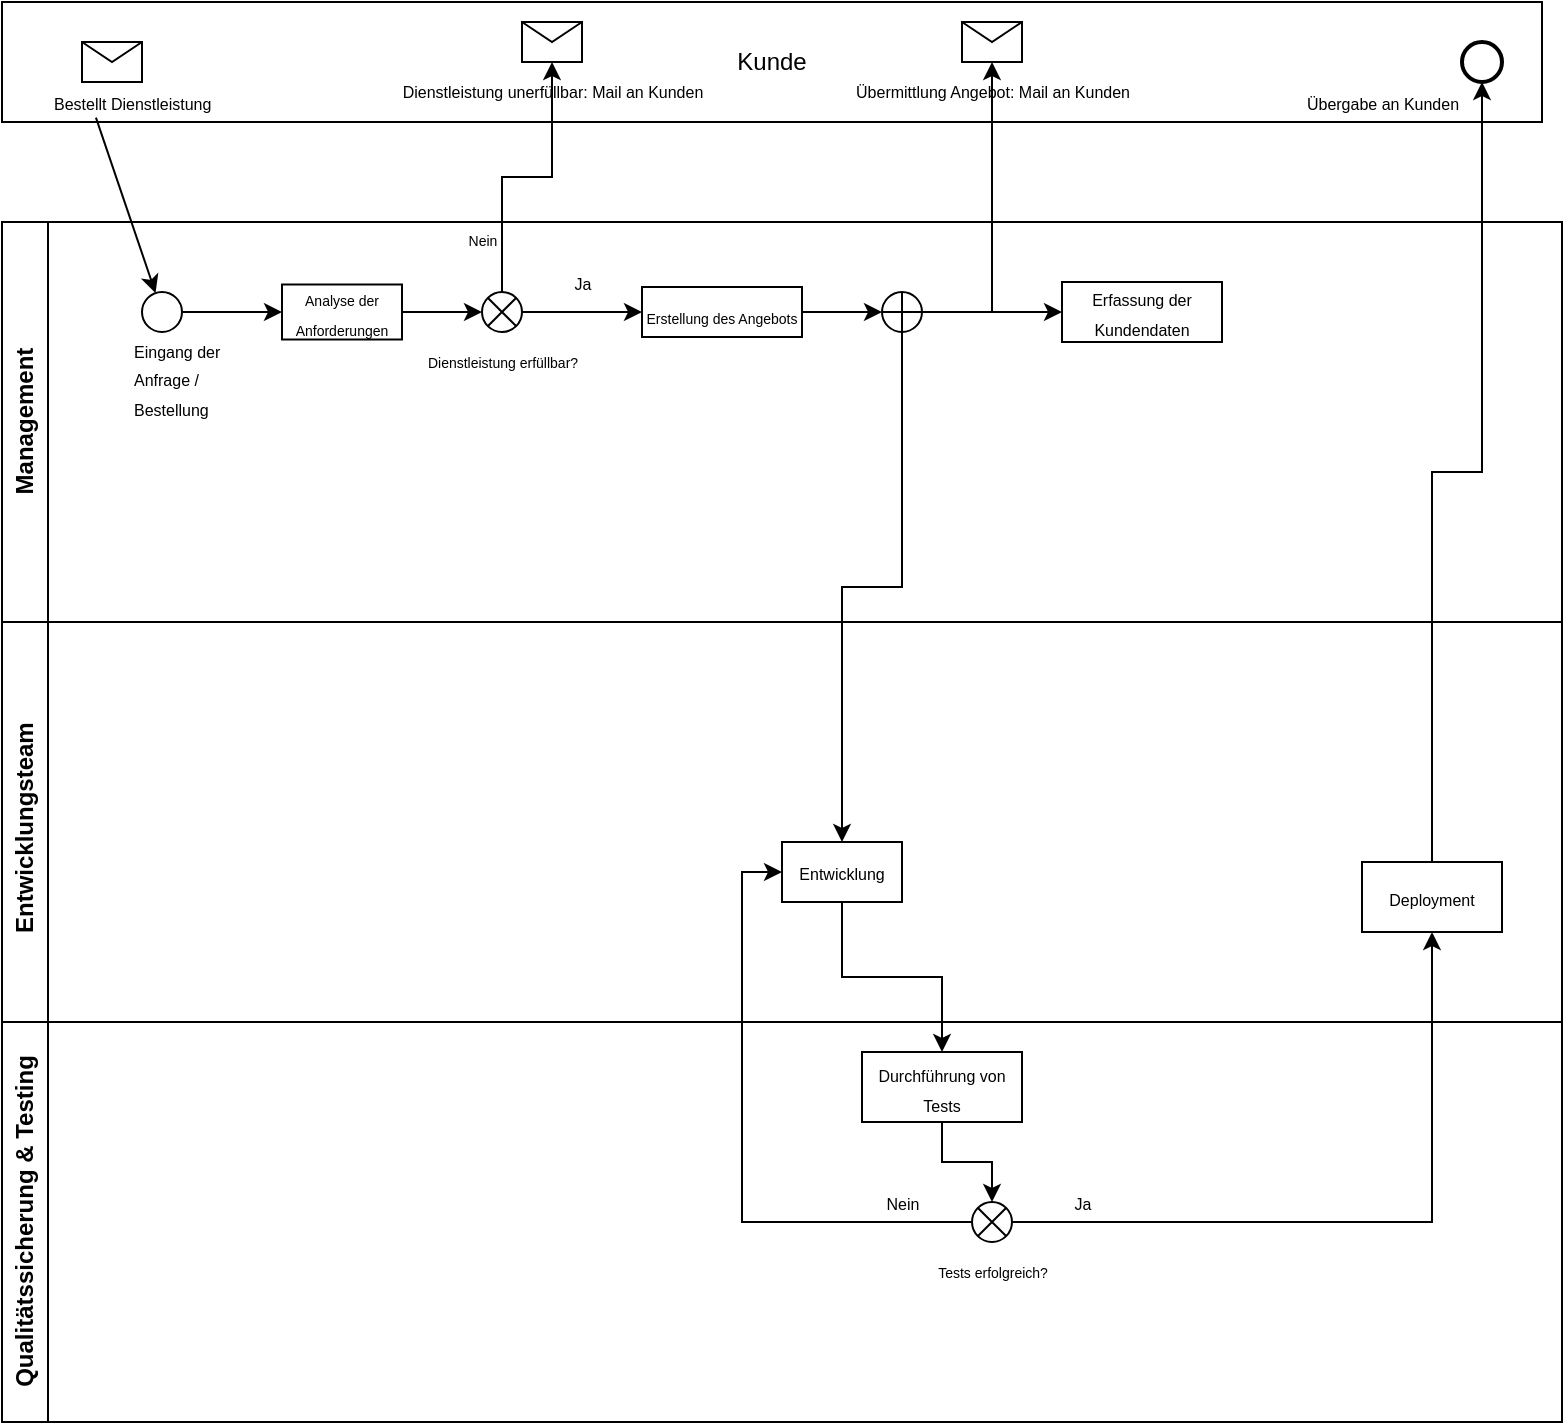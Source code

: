<mxfile version="27.1.6">
  <diagram name="Seite-1" id="UYETo2p1xJg74lrRWvft">
    <mxGraphModel dx="2316" dy="869" grid="1" gridSize="10" guides="1" tooltips="1" connect="1" arrows="1" fold="1" page="1" pageScale="1" pageWidth="827" pageHeight="1169" math="0" shadow="0">
      <root>
        <mxCell id="0" />
        <mxCell id="1" parent="0" />
        <mxCell id="ONKPaoe81_HWcrtORsaL-3" value="Management " style="swimlane;horizontal=0;whiteSpace=wrap;html=1;startSize=23;" vertex="1" parent="1">
          <mxGeometry x="-50" y="110" width="780" height="200" as="geometry" />
        </mxCell>
        <mxCell id="ONKPaoe81_HWcrtORsaL-14" value="" style="edgeStyle=orthogonalEdgeStyle;rounded=0;orthogonalLoop=1;jettySize=auto;html=1;" edge="1" parent="ONKPaoe81_HWcrtORsaL-3" source="ONKPaoe81_HWcrtORsaL-11" target="ONKPaoe81_HWcrtORsaL-13">
          <mxGeometry relative="1" as="geometry" />
        </mxCell>
        <mxCell id="ONKPaoe81_HWcrtORsaL-11" value="" style="ellipse;whiteSpace=wrap;html=1;aspect=fixed;" vertex="1" parent="ONKPaoe81_HWcrtORsaL-3">
          <mxGeometry x="70" y="35" width="20" height="20" as="geometry" />
        </mxCell>
        <mxCell id="ONKPaoe81_HWcrtORsaL-12" value="&lt;font style=&quot;font-size: 8px;&quot;&gt;Eingang der Anfrage / Bestellung&lt;/font&gt;" style="text;strokeColor=none;fillColor=none;align=left;verticalAlign=top;spacingLeft=4;spacingRight=4;overflow=hidden;rotatable=0;points=[[0,0.5],[1,0.5]];portConstraint=eastwest;whiteSpace=wrap;html=1;" vertex="1" parent="ONKPaoe81_HWcrtORsaL-3">
          <mxGeometry x="60" y="50" width="60" height="60" as="geometry" />
        </mxCell>
        <mxCell id="ONKPaoe81_HWcrtORsaL-16" value="" style="edgeStyle=orthogonalEdgeStyle;rounded=0;orthogonalLoop=1;jettySize=auto;html=1;" edge="1" parent="ONKPaoe81_HWcrtORsaL-3" source="ONKPaoe81_HWcrtORsaL-13" target="ONKPaoe81_HWcrtORsaL-15">
          <mxGeometry relative="1" as="geometry" />
        </mxCell>
        <mxCell id="ONKPaoe81_HWcrtORsaL-13" value="&lt;font style=&quot;font-size: 7px;&quot;&gt;Analyse der Anforderungen&lt;/font&gt;" style="whiteSpace=wrap;html=1;" vertex="1" parent="ONKPaoe81_HWcrtORsaL-3">
          <mxGeometry x="140" y="31.25" width="60" height="27.5" as="geometry" />
        </mxCell>
        <mxCell id="ONKPaoe81_HWcrtORsaL-21" value="&lt;font style=&quot;font-size: 8px;&quot;&gt;Ja&lt;/font&gt;" style="edgeStyle=orthogonalEdgeStyle;rounded=0;orthogonalLoop=1;jettySize=auto;html=1;" edge="1" parent="ONKPaoe81_HWcrtORsaL-3" source="ONKPaoe81_HWcrtORsaL-15" target="ONKPaoe81_HWcrtORsaL-20">
          <mxGeometry y="15" relative="1" as="geometry">
            <mxPoint as="offset" />
          </mxGeometry>
        </mxCell>
        <mxCell id="ONKPaoe81_HWcrtORsaL-15" value="&lt;font style=&quot;font-size: 7px;&quot;&gt;Dienstleistung erfüllbar?&lt;/font&gt;" style="verticalLabelPosition=bottom;verticalAlign=top;html=1;shape=mxgraph.flowchart.or;" vertex="1" parent="ONKPaoe81_HWcrtORsaL-3">
          <mxGeometry x="240" y="35" width="20" height="20" as="geometry" />
        </mxCell>
        <mxCell id="ONKPaoe81_HWcrtORsaL-25" value="" style="edgeStyle=orthogonalEdgeStyle;rounded=0;orthogonalLoop=1;jettySize=auto;html=1;" edge="1" parent="ONKPaoe81_HWcrtORsaL-3" source="ONKPaoe81_HWcrtORsaL-20" target="ONKPaoe81_HWcrtORsaL-22">
          <mxGeometry relative="1" as="geometry" />
        </mxCell>
        <mxCell id="ONKPaoe81_HWcrtORsaL-20" value="&lt;font style=&quot;font-size: 7px;&quot;&gt;Erstellung des Angebots&lt;/font&gt;" style="whiteSpace=wrap;html=1;verticalAlign=top;" vertex="1" parent="ONKPaoe81_HWcrtORsaL-3">
          <mxGeometry x="320" y="32.5" width="80" height="25" as="geometry" />
        </mxCell>
        <mxCell id="ONKPaoe81_HWcrtORsaL-29" value="" style="edgeStyle=orthogonalEdgeStyle;rounded=0;orthogonalLoop=1;jettySize=auto;html=1;" edge="1" parent="ONKPaoe81_HWcrtORsaL-3" source="ONKPaoe81_HWcrtORsaL-22" target="ONKPaoe81_HWcrtORsaL-28">
          <mxGeometry relative="1" as="geometry" />
        </mxCell>
        <mxCell id="ONKPaoe81_HWcrtORsaL-22" value="" style="shape=orEllipse;perimeter=ellipsePerimeter;whiteSpace=wrap;html=1;backgroundOutline=1;" vertex="1" parent="ONKPaoe81_HWcrtORsaL-3">
          <mxGeometry x="440" y="35" width="20" height="20" as="geometry" />
        </mxCell>
        <mxCell id="ONKPaoe81_HWcrtORsaL-28" value="&lt;font style=&quot;font-size: 8px;&quot;&gt;Erfassung der Kundendaten&lt;/font&gt;" style="whiteSpace=wrap;html=1;" vertex="1" parent="ONKPaoe81_HWcrtORsaL-3">
          <mxGeometry x="530" y="30" width="80" height="30" as="geometry" />
        </mxCell>
        <mxCell id="ONKPaoe81_HWcrtORsaL-4" value="Entwicklungsteam&amp;nbsp;&amp;nbsp;" style="swimlane;horizontal=0;whiteSpace=wrap;html=1;" vertex="1" parent="1">
          <mxGeometry x="-50" y="310" width="780" height="200" as="geometry" />
        </mxCell>
        <mxCell id="ONKPaoe81_HWcrtORsaL-30" value="&lt;font style=&quot;font-size: 8px;&quot;&gt;Entwicklung&lt;/font&gt;" style="whiteSpace=wrap;html=1;" vertex="1" parent="ONKPaoe81_HWcrtORsaL-4">
          <mxGeometry x="390" y="110" width="60" height="30" as="geometry" />
        </mxCell>
        <mxCell id="ONKPaoe81_HWcrtORsaL-34" value="&lt;font style=&quot;font-size: 8px;&quot;&gt;Deployment&lt;/font&gt;" style="whiteSpace=wrap;html=1;" vertex="1" parent="ONKPaoe81_HWcrtORsaL-4">
          <mxGeometry x="680" y="120" width="70" height="35" as="geometry" />
        </mxCell>
        <mxCell id="ONKPaoe81_HWcrtORsaL-5" value="Qualitätssicherung &amp;amp; Testing" style="swimlane;horizontal=0;whiteSpace=wrap;html=1;" vertex="1" parent="1">
          <mxGeometry x="-50" y="510" width="780" height="200" as="geometry" />
        </mxCell>
        <mxCell id="ONKPaoe81_HWcrtORsaL-32" value="&lt;font style=&quot;font-size: 8px;&quot;&gt;Durchführung von Tests&lt;/font&gt;" style="whiteSpace=wrap;html=1;" vertex="1" parent="ONKPaoe81_HWcrtORsaL-5">
          <mxGeometry x="430" y="15" width="80" height="35" as="geometry" />
        </mxCell>
        <mxCell id="ONKPaoe81_HWcrtORsaL-39" value="&lt;font style=&quot;font-size: 7px;&quot;&gt;Tests erfolgreich?&lt;/font&gt;" style="verticalLabelPosition=bottom;verticalAlign=top;html=1;shape=mxgraph.flowchart.or;" vertex="1" parent="ONKPaoe81_HWcrtORsaL-5">
          <mxGeometry x="485" y="90" width="20" height="20" as="geometry" />
        </mxCell>
        <mxCell id="ONKPaoe81_HWcrtORsaL-42" value="" style="edgeStyle=orthogonalEdgeStyle;rounded=0;orthogonalLoop=1;jettySize=auto;html=1;" edge="1" parent="ONKPaoe81_HWcrtORsaL-5" source="ONKPaoe81_HWcrtORsaL-32" target="ONKPaoe81_HWcrtORsaL-39">
          <mxGeometry relative="1" as="geometry" />
        </mxCell>
        <mxCell id="ONKPaoe81_HWcrtORsaL-6" value="Kunde" style="rounded=0;whiteSpace=wrap;html=1;" vertex="1" parent="1">
          <mxGeometry x="-50" width="770" height="60" as="geometry" />
        </mxCell>
        <mxCell id="ONKPaoe81_HWcrtORsaL-8" value="" style="shape=message;html=1;html=1;outlineConnect=0;labelPosition=center;verticalLabelPosition=bottom;align=center;verticalAlign=top;" vertex="1" parent="1">
          <mxGeometry x="-10" y="20" width="30" height="20" as="geometry" />
        </mxCell>
        <mxCell id="ONKPaoe81_HWcrtORsaL-9" value="" style="endArrow=classic;html=1;rounded=0;exitX=0.061;exitY=0.963;exitDx=0;exitDy=0;exitPerimeter=0;" edge="1" parent="1" source="ONKPaoe81_HWcrtORsaL-6" target="ONKPaoe81_HWcrtORsaL-11">
          <mxGeometry width="50" height="50" relative="1" as="geometry">
            <mxPoint x="320" y="240" as="sourcePoint" />
            <mxPoint x="30" y="150" as="targetPoint" />
          </mxGeometry>
        </mxCell>
        <mxCell id="ONKPaoe81_HWcrtORsaL-10" value="Bestellt Dienstleistung" style="text;strokeColor=none;fillColor=none;align=left;verticalAlign=top;spacingLeft=4;spacingRight=4;overflow=hidden;rotatable=0;points=[[0,0.5],[1,0.5]];portConstraint=eastwest;whiteSpace=wrap;html=1;fontSize=8;" vertex="1" parent="1">
          <mxGeometry x="-30" y="40" width="90" height="33" as="geometry" />
        </mxCell>
        <mxCell id="ONKPaoe81_HWcrtORsaL-18" value="&lt;font style=&quot;font-size: 8px;&quot;&gt;Dienstleistung unerfüllbar: Mail an Kunden&lt;/font&gt;" style="shape=message;html=1;html=1;outlineConnect=0;labelPosition=center;verticalLabelPosition=bottom;align=center;verticalAlign=top;" vertex="1" parent="1">
          <mxGeometry x="210" y="10" width="30" height="20" as="geometry" />
        </mxCell>
        <mxCell id="ONKPaoe81_HWcrtORsaL-19" value="&lt;font style=&quot;font-size: 7px;&quot;&gt;Nein&lt;/font&gt;" style="edgeStyle=orthogonalEdgeStyle;rounded=0;orthogonalLoop=1;jettySize=auto;html=1;" edge="1" parent="1" source="ONKPaoe81_HWcrtORsaL-15" target="ONKPaoe81_HWcrtORsaL-18">
          <mxGeometry x="-0.615" y="10" relative="1" as="geometry">
            <mxPoint as="offset" />
          </mxGeometry>
        </mxCell>
        <mxCell id="ONKPaoe81_HWcrtORsaL-26" value="&lt;font style=&quot;font-size: 8px;&quot;&gt;Übermittlung Angebot&lt;/font&gt;&lt;span style=&quot;font-size: 8px;&quot;&gt;: Mail an Kunden&lt;/span&gt;" style="shape=message;html=1;html=1;outlineConnect=0;labelPosition=center;verticalLabelPosition=bottom;align=center;verticalAlign=top;" vertex="1" parent="1">
          <mxGeometry x="430" y="10" width="30" height="20" as="geometry" />
        </mxCell>
        <mxCell id="ONKPaoe81_HWcrtORsaL-27" value="" style="edgeStyle=orthogonalEdgeStyle;rounded=0;orthogonalLoop=1;jettySize=auto;html=1;" edge="1" parent="1" source="ONKPaoe81_HWcrtORsaL-22" target="ONKPaoe81_HWcrtORsaL-26">
          <mxGeometry relative="1" as="geometry" />
        </mxCell>
        <mxCell id="ONKPaoe81_HWcrtORsaL-31" value="" style="edgeStyle=orthogonalEdgeStyle;rounded=0;orthogonalLoop=1;jettySize=auto;html=1;" edge="1" parent="1" source="ONKPaoe81_HWcrtORsaL-22" target="ONKPaoe81_HWcrtORsaL-30">
          <mxGeometry relative="1" as="geometry" />
        </mxCell>
        <mxCell id="ONKPaoe81_HWcrtORsaL-33" value="" style="edgeStyle=orthogonalEdgeStyle;rounded=0;orthogonalLoop=1;jettySize=auto;html=1;" edge="1" parent="1" source="ONKPaoe81_HWcrtORsaL-30" target="ONKPaoe81_HWcrtORsaL-32">
          <mxGeometry relative="1" as="geometry" />
        </mxCell>
        <mxCell id="ONKPaoe81_HWcrtORsaL-35" value="&lt;font style=&quot;font-size: 8px;&quot;&gt;Ja&lt;/font&gt;" style="edgeStyle=orthogonalEdgeStyle;rounded=0;orthogonalLoop=1;jettySize=auto;html=1;exitX=1;exitY=0.5;exitDx=0;exitDy=0;exitPerimeter=0;" edge="1" parent="1" source="ONKPaoe81_HWcrtORsaL-39" target="ONKPaoe81_HWcrtORsaL-34">
          <mxGeometry x="-0.803" y="10" relative="1" as="geometry">
            <mxPoint x="610" y="570" as="sourcePoint" />
            <mxPoint as="offset" />
          </mxGeometry>
        </mxCell>
        <mxCell id="ONKPaoe81_HWcrtORsaL-36" value="" style="strokeWidth=2;html=1;shape=mxgraph.flowchart.start_2;whiteSpace=wrap;" vertex="1" parent="1">
          <mxGeometry x="680" y="20" width="20" height="20" as="geometry" />
        </mxCell>
        <mxCell id="ONKPaoe81_HWcrtORsaL-38" value="&lt;font style=&quot;font-size: 8px;&quot;&gt;Übergabe an Kunden&lt;/font&gt;" style="edgeStyle=orthogonalEdgeStyle;rounded=0;orthogonalLoop=1;jettySize=auto;html=1;exitX=0.5;exitY=0;exitDx=0;exitDy=0;entryX=0.5;entryY=1;entryDx=0;entryDy=0;entryPerimeter=0;" edge="1" parent="1" source="ONKPaoe81_HWcrtORsaL-34" target="ONKPaoe81_HWcrtORsaL-36">
          <mxGeometry x="0.952" y="50" relative="1" as="geometry">
            <mxPoint as="offset" />
          </mxGeometry>
        </mxCell>
        <mxCell id="ONKPaoe81_HWcrtORsaL-43" value="&lt;font style=&quot;font-size: 8px;&quot;&gt;Nein&lt;/font&gt;" style="edgeStyle=orthogonalEdgeStyle;rounded=0;orthogonalLoop=1;jettySize=auto;html=1;entryX=0;entryY=0.5;entryDx=0;entryDy=0;" edge="1" parent="1" source="ONKPaoe81_HWcrtORsaL-39" target="ONKPaoe81_HWcrtORsaL-30">
          <mxGeometry x="-0.774" y="-10" relative="1" as="geometry">
            <mxPoint as="offset" />
          </mxGeometry>
        </mxCell>
      </root>
    </mxGraphModel>
  </diagram>
</mxfile>
